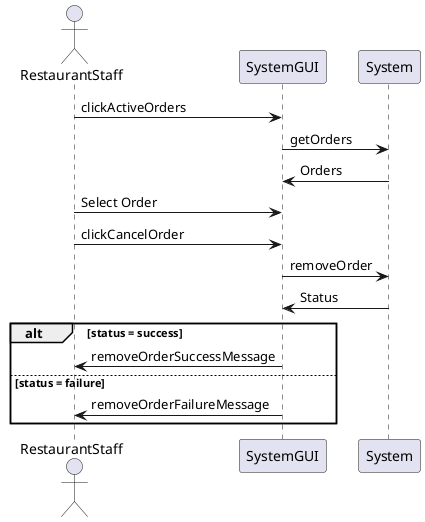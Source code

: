 @startuml
Actor RestaurantStaff
participant SystemGUI
participant System

RestaurantStaff -> SystemGUI : clickActiveOrders
SystemGUI -> System : getOrders
System -> SystemGUI : Orders
RestaurantStaff -> SystemGUI : Select Order
RestaurantStaff -> SystemGUI : clickCancelOrder
SystemGUI -> System : removeOrder
System -> SystemGUI : Status

alt status = success
    SystemGUI -> RestaurantStaff : removeOrderSuccessMessage
else status = failure
    SystemGUI -> RestaurantStaff : removeOrderFailureMessage
end
@enduml